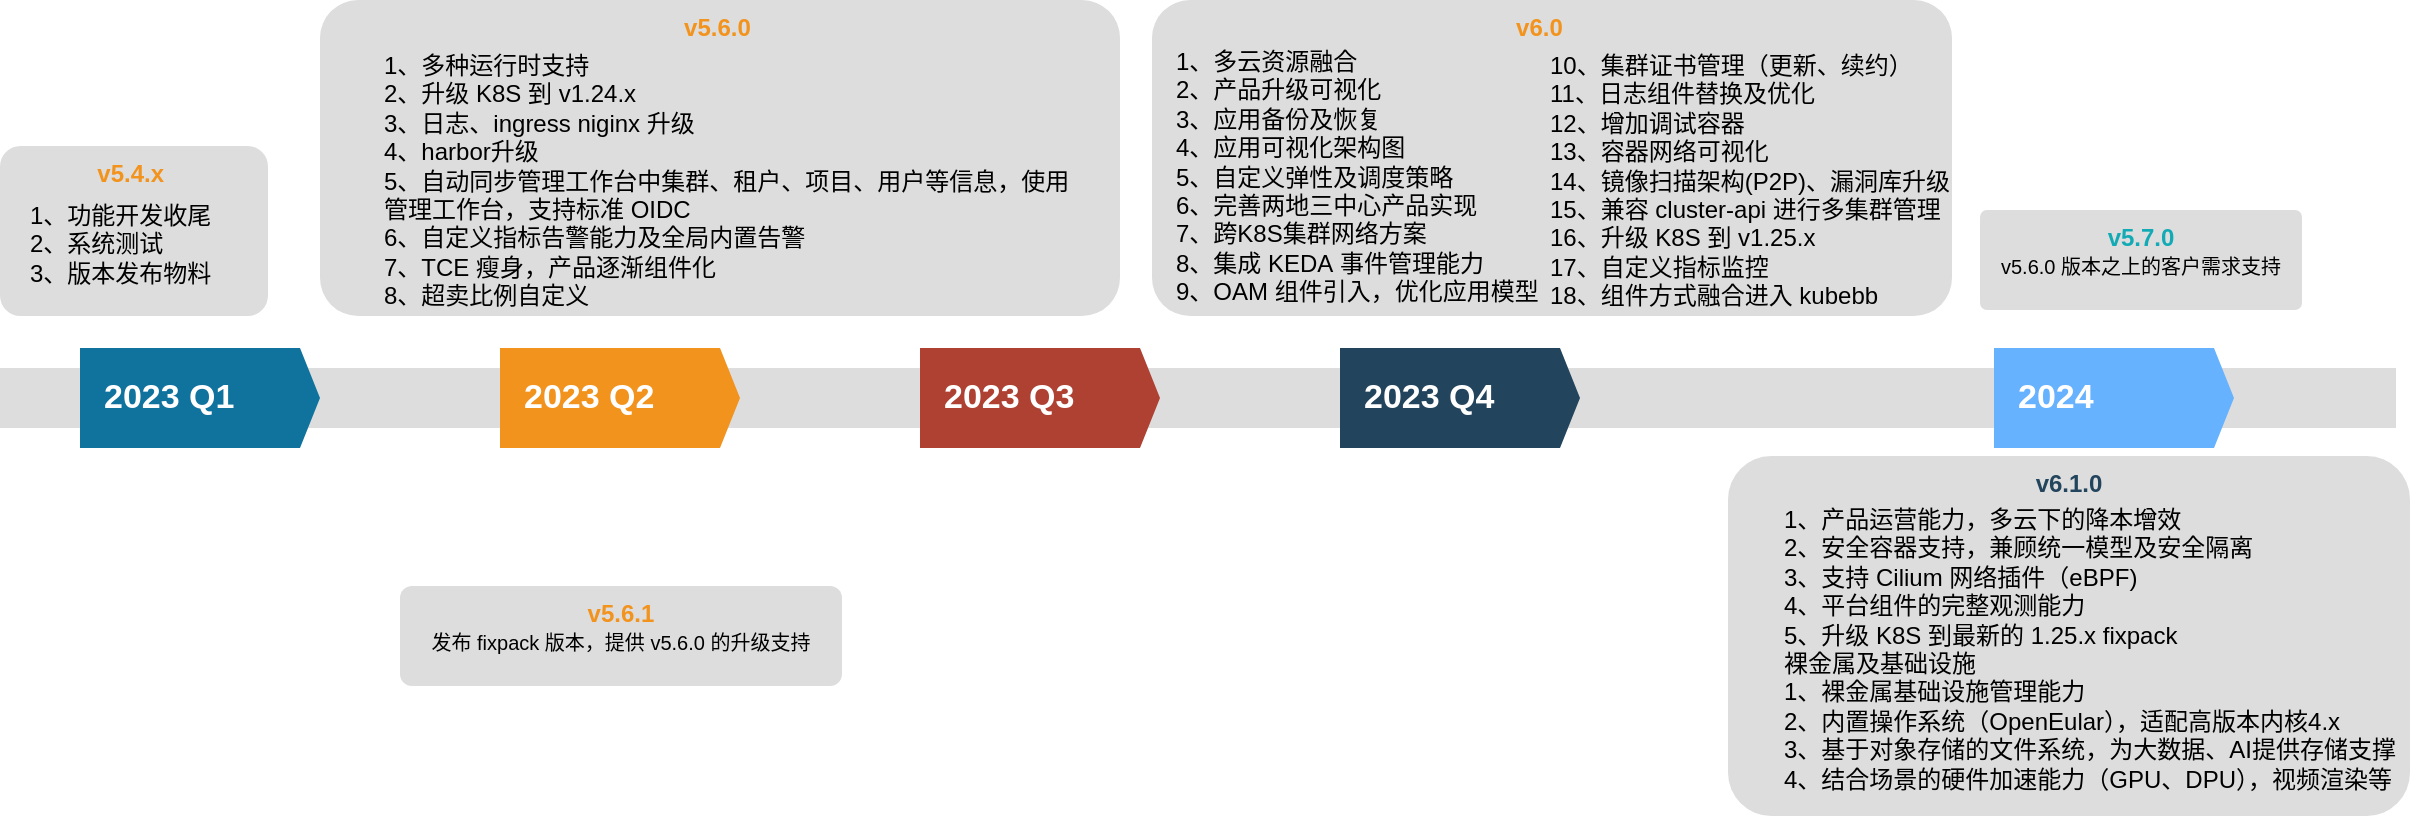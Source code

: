 <mxfile version="21.6.9" type="github">
  <diagram id="LPxzDfarXafkQE6jDnBZ" name="Page-1">
    <mxGraphModel dx="1240" dy="209" grid="0" gridSize="10" guides="1" tooltips="1" connect="1" arrows="1" fold="1" page="0" pageScale="1" pageWidth="827" pageHeight="1169" math="0" shadow="0">
      <root>
        <mxCell id="0" />
        <mxCell id="1" parent="0" />
        <mxCell id="35" value="" style="fillColor=#dddddd;rounded=0;strokeColor=none;" parent="1" vertex="1">
          <mxGeometry x="90" y="820" width="1198" height="30" as="geometry" />
        </mxCell>
        <mxCell id="36" value="2023 Q1" style="shape=mxgraph.infographic.ribbonSimple;notch1=0;notch2=10;notch=0;html=1;fillColor=#10739E;strokeColor=none;shadow=0;fontSize=17;fontColor=#FFFFFF;align=left;spacingLeft=10;fontStyle=1;" parent="1" vertex="1">
          <mxGeometry x="130" y="810" width="120" height="50" as="geometry" />
        </mxCell>
        <mxCell id="37" value="2023 Q2" style="shape=mxgraph.infographic.ribbonSimple;notch1=0;notch2=10;notch=0;html=1;fillColor=#F2931E;strokeColor=none;shadow=0;fontSize=17;fontColor=#FFFFFF;align=left;spacingLeft=10;fontStyle=1;" parent="1" vertex="1">
          <mxGeometry x="340" y="810" width="120" height="50" as="geometry" />
        </mxCell>
        <mxCell id="38" value="2023 Q3" style="shape=mxgraph.infographic.ribbonSimple;notch1=0;notch2=10;notch=0;html=1;fillColor=#AE4132;strokeColor=none;shadow=0;fontSize=17;fontColor=#FFFFFF;align=left;spacingLeft=10;fontStyle=1;" parent="1" vertex="1">
          <mxGeometry x="550" y="810" width="120" height="50" as="geometry" />
        </mxCell>
        <mxCell id="39" value="2023 Q4" style="shape=mxgraph.infographic.ribbonSimple;notch1=0;notch2=10;notch=0;html=1;fillColor=#23445D;strokeColor=none;shadow=0;fontSize=17;fontColor=#FFFFFF;align=left;spacingLeft=10;fontStyle=1;" parent="1" vertex="1">
          <mxGeometry x="760" y="810" width="120" height="50" as="geometry" />
        </mxCell>
        <mxCell id="41" value="&lt;b style=&quot;color: rgb(242 , 147 , 30)&quot;&gt;&amp;nbsp; &amp;nbsp; &amp;nbsp; &amp;nbsp; &amp;nbsp; &amp;nbsp; &amp;nbsp; &amp;nbsp; &amp;nbsp; &amp;nbsp; &amp;nbsp; &amp;nbsp; &amp;nbsp; &amp;nbsp; &amp;nbsp; &amp;nbsp; &amp;nbsp; &amp;nbsp; &amp;nbsp; &amp;nbsp; &amp;nbsp; &amp;nbsp; &amp;nbsp; &amp;nbsp; &amp;nbsp; &amp;nbsp; &amp;nbsp; v6.0&lt;/b&gt;&lt;font color=&quot;#10739e&quot;&gt;&lt;span&gt;&lt;br&gt;&lt;br&gt;&lt;/span&gt;&lt;br&gt;&lt;/font&gt;" style="rounded=1;strokeColor=none;fillColor=#DDDDDD;align=left;arcSize=12;verticalAlign=top;whiteSpace=wrap;html=1;fontSize=12;fontStyle=1" parent="1" vertex="1">
          <mxGeometry x="666" y="636" width="400" height="158" as="geometry" />
        </mxCell>
        <mxCell id="44" value="&lt;font style=&quot;font-size: 10px&quot;&gt;&lt;font style=&quot;font-size: 12px&quot; color=&quot;#23445D&quot;&gt;&lt;b&gt;v6.1.0&lt;/b&gt;&lt;/font&gt;&lt;br&gt;&lt;br&gt;&lt;br&gt;&lt;/font&gt;" style="rounded=1;strokeColor=none;fillColor=#DDDDDD;align=center;arcSize=12;verticalAlign=top;whiteSpace=wrap;html=1;fontSize=12;" parent="1" vertex="1">
          <mxGeometry x="954" y="864" width="341" height="180" as="geometry" />
        </mxCell>
        <mxCell id="45" value="&lt;font style=&quot;font-size: 10px&quot;&gt;&lt;font style=&quot;font-size: 12px&quot; color=&quot;#12AAB5&quot;&gt;&lt;b&gt;v5.7.0&lt;/b&gt;&lt;/font&gt;&lt;br&gt;v5.6.0 版本之上的客户需求支持&lt;br&gt;&lt;/font&gt;" style="rounded=1;strokeColor=none;fillColor=#DDDDDD;align=center;arcSize=7;verticalAlign=top;whiteSpace=wrap;html=1;fontSize=12;" parent="1" vertex="1">
          <mxGeometry x="1080" y="741" width="161" height="50" as="geometry" />
        </mxCell>
        <mxCell id="47" value="&lt;font style=&quot;font-size: 10px&quot;&gt;&lt;font style=&quot;font-size: 12px&quot; color=&quot;#F2931E&quot;&gt;&lt;b&gt;v5.6.1&lt;br&gt;&lt;/b&gt;&lt;/font&gt;发布 fixpack 版本，提供 v5.6.0 的升级支持&lt;br&gt;&lt;/font&gt;" style="rounded=1;strokeColor=none;fillColor=#DDDDDD;align=center;arcSize=12;verticalAlign=top;whiteSpace=wrap;html=1;fontSize=12;" parent="1" vertex="1">
          <mxGeometry x="290" y="929" width="221" height="50" as="geometry" />
        </mxCell>
        <mxCell id="48" value="1、多云资源融合&lt;br&gt;2、产品升级可视化&lt;br&gt;3、应用备份及恢复&lt;br&gt;4、应用可视化架构图&amp;nbsp;&lt;br&gt;5、自定义弹性及调度策略&lt;br&gt;6、完善两地三中心产品实现&lt;br&gt;7、跨K8S集群网络方案&lt;br&gt;8、集成 KEDA&amp;nbsp;事件管理能力&lt;br&gt;9、OAM 组件引入，优化应用模型" style="text;html=1;" parent="1" vertex="1">
          <mxGeometry x="676" y="652.5" width="198" height="125" as="geometry" />
        </mxCell>
        <mxCell id="51" value="1、产品运营能力，多云下的降本增效&lt;br&gt;2、安全容器支持，兼顾统一模型及安全隔离&lt;br&gt;3、支持 Cilium 网络插件（eBPF)&lt;br&gt;4、平台组件的完整观测能力&lt;br&gt;5、升级 K8S 到最新的 1.25.x fixpack&lt;br&gt;裸金属及基础设施&lt;br&gt;1、裸金属基础设施管理能力&lt;br&gt;2、内置操作系统（OpenEular），适配高版本内核4.x&lt;br&gt;3、基于对象存储的文件系统，为大数据、AI提供存储支撑&lt;br&gt;4、结合场景的硬件加速能力（GPU、DPU），视频渲染等" style="text;html=1;" parent="1" vertex="1">
          <mxGeometry x="980" y="882" width="315" height="144" as="geometry" />
        </mxCell>
        <mxCell id="52" value="&lt;b style=&quot;color: rgb(242 , 147 , 30)&quot;&gt;&amp;nbsp; &amp;nbsp; &amp;nbsp; &amp;nbsp; &amp;nbsp; &amp;nbsp; &amp;nbsp; v5.4.x&lt;/b&gt;&lt;font color=&quot;#10739e&quot;&gt;&lt;span&gt;&lt;br&gt;&lt;/span&gt;&lt;br&gt;&lt;/font&gt;" style="rounded=1;strokeColor=none;fillColor=#DDDDDD;align=left;arcSize=12;verticalAlign=top;whiteSpace=wrap;html=1;fontSize=12;fontStyle=1" parent="1" vertex="1">
          <mxGeometry x="90" y="709" width="134" height="85" as="geometry" />
        </mxCell>
        <mxCell id="53" value="1、功能开发收尾&lt;br&gt;2、系统测试&lt;br&gt;3、版本发布物料" style="text;html=1;" parent="1" vertex="1">
          <mxGeometry x="103" y="730" width="108" height="56" as="geometry" />
        </mxCell>
        <mxCell id="54" value="10、集群证书管理（更新、续约）&lt;br&gt;11、日志组件替换及优化&lt;br&gt;12、增加调试容器&lt;br&gt;13、容器网络可视化&lt;br&gt;14、镜像扫描架构(P2P)、漏洞库升级&lt;br&gt;15、兼容 cluster-api 进行多集群管理&lt;br&gt;16、升级 K8S 到 v1.25.x&lt;br&gt;17、自定义指标监控&lt;br&gt;18、组件方式融合进入 kubebb" style="text;html=1;" parent="1" vertex="1">
          <mxGeometry x="863" y="655" width="203" height="113" as="geometry" />
        </mxCell>
        <mxCell id="-q0yBH8kULaY815FXZMG-54" value="2024" style="shape=mxgraph.infographic.ribbonSimple;notch1=0;notch2=10;notch=0;html=1;fillColor=#66B2FF;strokeColor=none;shadow=0;fontSize=17;fontColor=#FFFFFF;align=left;spacingLeft=10;fontStyle=1;" vertex="1" parent="1">
          <mxGeometry x="1087" y="810" width="120" height="50" as="geometry" />
        </mxCell>
        <mxCell id="-q0yBH8kULaY815FXZMG-55" value="&lt;b style=&quot;color: rgb(242 , 147 , 30)&quot;&gt;&amp;nbsp; &amp;nbsp; &amp;nbsp; &amp;nbsp; &amp;nbsp; &amp;nbsp; &amp;nbsp; &amp;nbsp; &amp;nbsp; &amp;nbsp; &amp;nbsp; &amp;nbsp; &amp;nbsp; &amp;nbsp; &amp;nbsp; &amp;nbsp; &amp;nbsp; &amp;nbsp; &amp;nbsp; &amp;nbsp; &amp;nbsp; &amp;nbsp; &amp;nbsp; &amp;nbsp; &amp;nbsp; &amp;nbsp; &amp;nbsp; v5.6.0&lt;/b&gt;&lt;font color=&quot;#10739e&quot;&gt;&lt;span&gt;&lt;br&gt;&lt;br&gt;&lt;/span&gt;&lt;br&gt;&lt;/font&gt;" style="rounded=1;strokeColor=none;fillColor=#DDDDDD;align=left;arcSize=12;verticalAlign=top;whiteSpace=wrap;html=1;fontSize=12;fontStyle=1" vertex="1" parent="1">
          <mxGeometry x="250" y="636" width="400" height="158" as="geometry" />
        </mxCell>
        <mxCell id="-q0yBH8kULaY815FXZMG-56" value="1、多种运行时支持&lt;br&gt;2、升级 K8S 到 v1.24.x&lt;br&gt;3、日志、ingress niginx 升级&lt;br&gt;4、harbor升级&amp;nbsp;&lt;br&gt;5、自动同步管理工作台中集群、租户、项目、用户等信息，使用&lt;br&gt;管理工作台，支持标准 OIDC&lt;br&gt;6、自定义指标告警能力及全局内置告警&lt;br&gt;7、TCE 瘦身，产品逐渐组件化&lt;br style=&quot;border-color: var(--border-color);&quot;&gt;8、超卖比例自定义" style="text;html=1;" vertex="1" parent="1">
          <mxGeometry x="280" y="655" width="386" height="125" as="geometry" />
        </mxCell>
      </root>
    </mxGraphModel>
  </diagram>
</mxfile>
